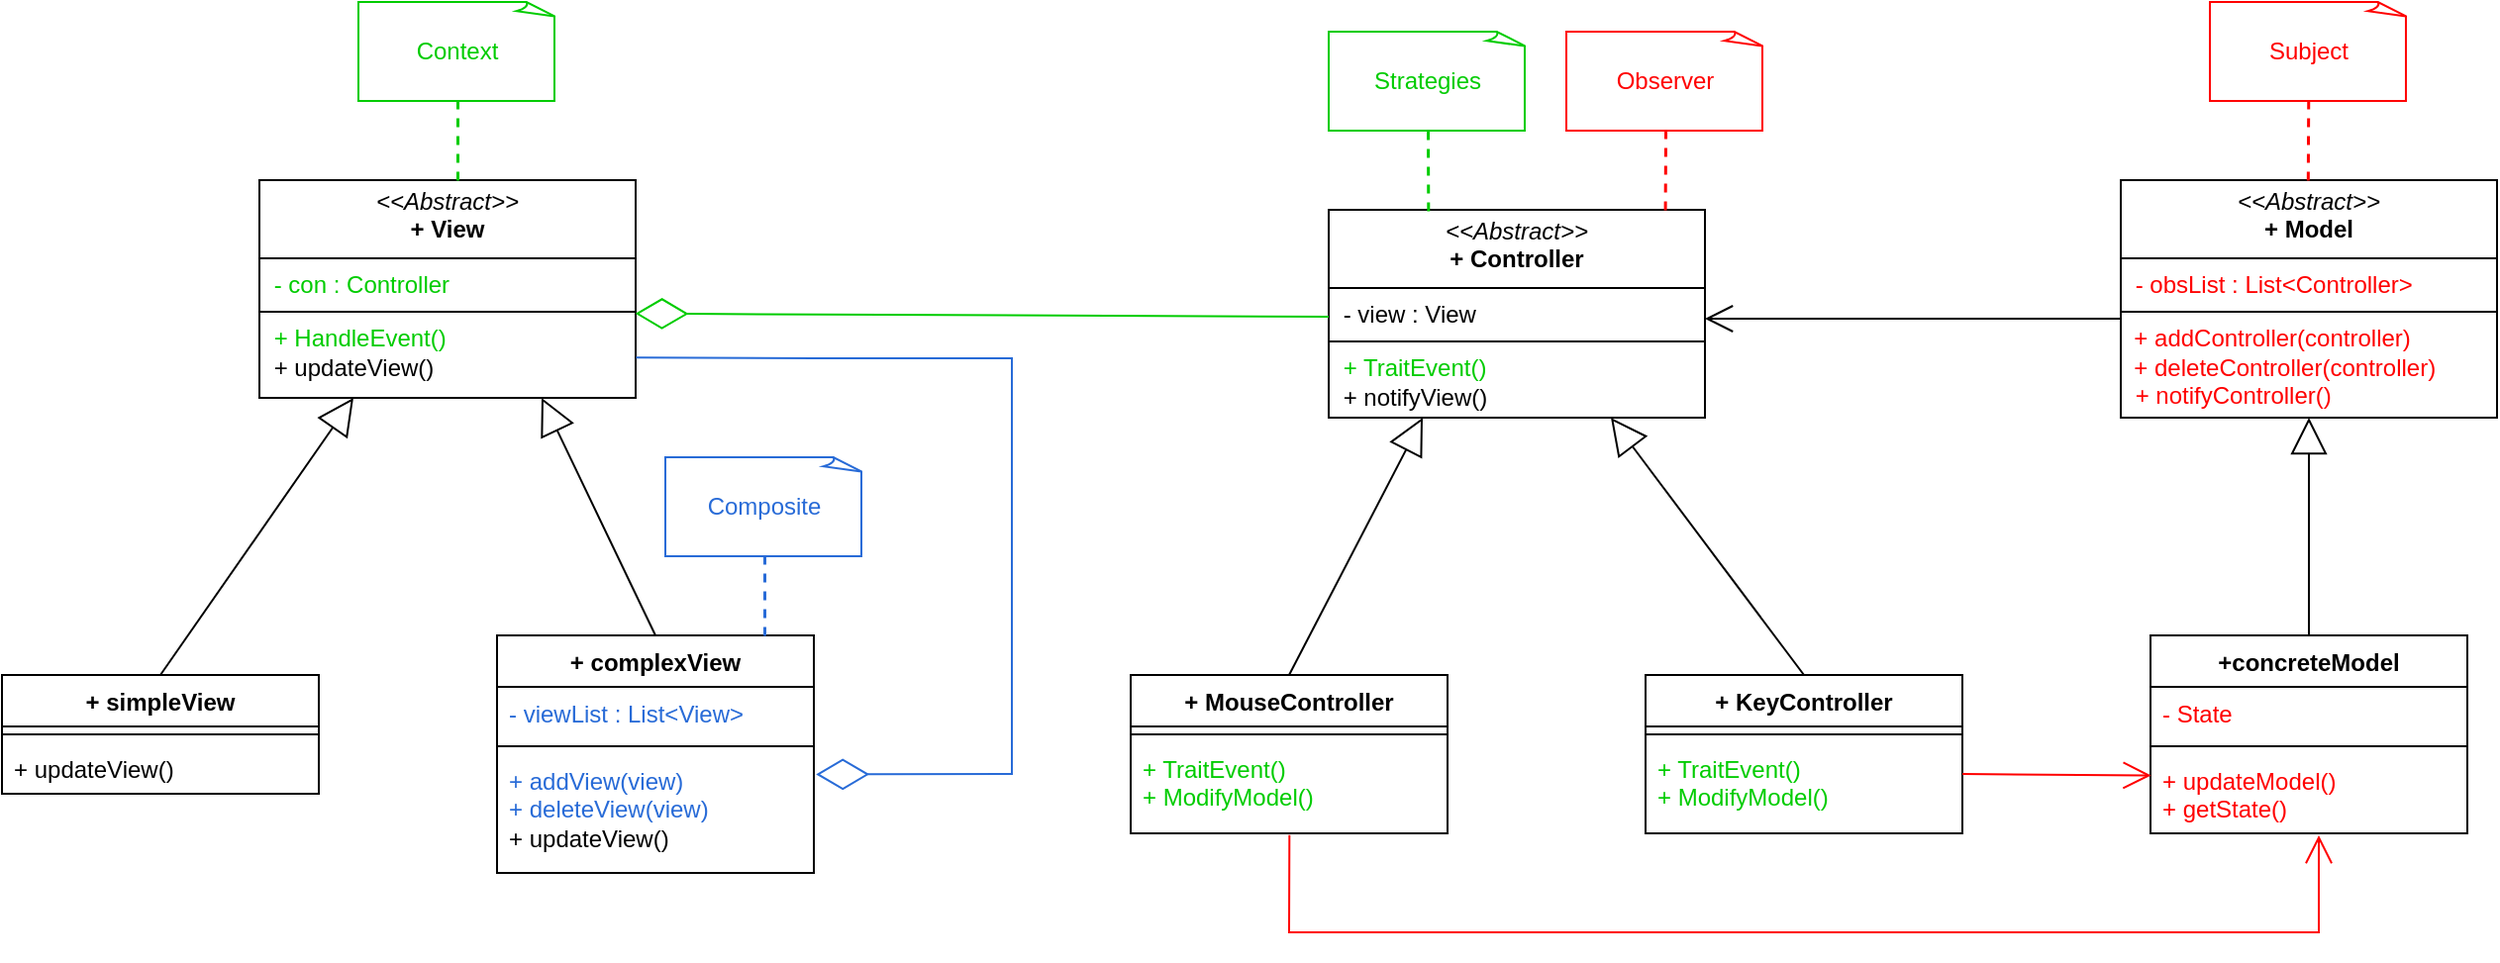 <mxfile version="26.1.1">
  <diagram name="Page-1" id="7hRWCEBqFAPLvH1NTwiv">
    <mxGraphModel dx="2130" dy="1008" grid="1" gridSize="10" guides="1" tooltips="1" connect="1" arrows="1" fold="1" page="1" pageScale="1" pageWidth="570" pageHeight="940" math="0" shadow="0">
      <root>
        <mxCell id="0" />
        <mxCell id="1" parent="0" />
        <mxCell id="5yFlR-ZElDVHn4iCH6Yo-45" value="&lt;p style=&quot;margin:0px;margin-top:4px;text-align:center;&quot;&gt;&lt;i&gt;&amp;lt;&amp;lt;Abstract&amp;gt;&amp;gt;&lt;/i&gt;&lt;br&gt;&lt;b&gt;+ Controller&lt;/b&gt;&lt;/p&gt;&lt;hr size=&quot;1&quot; style=&quot;border-style:solid;&quot;&gt;&lt;p style=&quot;margin:0px;margin-left:4px;&quot;&gt;&amp;nbsp;- view : View&lt;/p&gt;&lt;hr size=&quot;1&quot; style=&quot;border-style:solid;&quot;&gt;&lt;p style=&quot;margin:0px;margin-left:4px;&quot;&gt;&lt;font style=&quot;color: rgb(0, 204, 0);&quot;&gt;&amp;nbsp;+ TraitEvent()&lt;/font&gt;&lt;/p&gt;&lt;p style=&quot;margin:0px;margin-left:4px;&quot;&gt;&lt;font style=&quot;color: rgb(0, 0, 0);&quot;&gt;&amp;nbsp;+ notifyView()&lt;/font&gt;&lt;/p&gt;" style="verticalAlign=top;align=left;overflow=fill;html=1;whiteSpace=wrap;fillColor=none;" vertex="1" parent="1">
          <mxGeometry x="520" y="115" width="190" height="105" as="geometry" />
        </mxCell>
        <mxCell id="5yFlR-ZElDVHn4iCH6Yo-46" value="+ MouseController" style="swimlane;fontStyle=1;align=center;verticalAlign=top;childLayout=stackLayout;horizontal=1;startSize=26;horizontalStack=0;resizeParent=1;resizeParentMax=0;resizeLast=0;collapsible=1;marginBottom=0;whiteSpace=wrap;html=1;fillColor=none;" vertex="1" parent="1">
          <mxGeometry x="420" y="350" width="160" height="80" as="geometry" />
        </mxCell>
        <mxCell id="5yFlR-ZElDVHn4iCH6Yo-47" value="" style="line;strokeWidth=1;fillColor=none;align=left;verticalAlign=middle;spacingTop=-1;spacingLeft=3;spacingRight=3;rotatable=0;labelPosition=right;points=[];portConstraint=eastwest;strokeColor=inherit;" vertex="1" parent="5yFlR-ZElDVHn4iCH6Yo-46">
          <mxGeometry y="26" width="160" height="8" as="geometry" />
        </mxCell>
        <mxCell id="5yFlR-ZElDVHn4iCH6Yo-48" value="&lt;font style=&quot;color: rgb(0, 204, 0);&quot;&gt;+ TraitEvent()&lt;/font&gt;&lt;div&gt;&lt;font style=&quot;color: rgb(0, 204, 0);&quot;&gt;+ ModifyModel()&lt;/font&gt;&lt;/div&gt;" style="text;strokeColor=none;fillColor=none;align=left;verticalAlign=top;spacingLeft=4;spacingRight=4;overflow=hidden;rotatable=0;points=[[0,0.5],[1,0.5]];portConstraint=eastwest;whiteSpace=wrap;html=1;" vertex="1" parent="5yFlR-ZElDVHn4iCH6Yo-46">
          <mxGeometry y="34" width="160" height="46" as="geometry" />
        </mxCell>
        <mxCell id="5yFlR-ZElDVHn4iCH6Yo-49" value="+ KeyController" style="swimlane;fontStyle=1;align=center;verticalAlign=top;childLayout=stackLayout;horizontal=1;startSize=26;horizontalStack=0;resizeParent=1;resizeParentMax=0;resizeLast=0;collapsible=1;marginBottom=0;whiteSpace=wrap;html=1;fillColor=none;" vertex="1" parent="1">
          <mxGeometry x="680" y="350" width="160" height="80" as="geometry" />
        </mxCell>
        <mxCell id="5yFlR-ZElDVHn4iCH6Yo-50" value="" style="line;strokeWidth=1;fillColor=none;align=left;verticalAlign=middle;spacingTop=-1;spacingLeft=3;spacingRight=3;rotatable=0;labelPosition=right;points=[];portConstraint=eastwest;strokeColor=inherit;" vertex="1" parent="5yFlR-ZElDVHn4iCH6Yo-49">
          <mxGeometry y="26" width="160" height="8" as="geometry" />
        </mxCell>
        <mxCell id="5yFlR-ZElDVHn4iCH6Yo-51" value="&lt;font style=&quot;color: rgb(0, 204, 0);&quot;&gt;+ TraitEvent()&lt;/font&gt;&lt;div&gt;&lt;font style=&quot;color: rgb(0, 204, 0);&quot;&gt;+ ModifyModel()&lt;/font&gt;&lt;/div&gt;" style="text;strokeColor=none;fillColor=none;align=left;verticalAlign=top;spacingLeft=4;spacingRight=4;overflow=hidden;rotatable=0;points=[[0,0.5],[1,0.5]];portConstraint=eastwest;whiteSpace=wrap;html=1;" vertex="1" parent="5yFlR-ZElDVHn4iCH6Yo-49">
          <mxGeometry y="34" width="160" height="46" as="geometry" />
        </mxCell>
        <mxCell id="5yFlR-ZElDVHn4iCH6Yo-52" value="" style="endArrow=block;endFill=0;endSize=16;html=1;rounded=0;exitX=0.5;exitY=0;exitDx=0;exitDy=0;entryX=0.25;entryY=1;entryDx=0;entryDy=0;" edge="1" parent="1" source="5yFlR-ZElDVHn4iCH6Yo-46" target="5yFlR-ZElDVHn4iCH6Yo-45">
          <mxGeometry width="160" relative="1" as="geometry">
            <mxPoint x="310" y="260" as="sourcePoint" />
            <mxPoint x="470" y="260" as="targetPoint" />
          </mxGeometry>
        </mxCell>
        <mxCell id="5yFlR-ZElDVHn4iCH6Yo-53" value="" style="endArrow=block;endFill=0;endSize=16;html=1;rounded=0;exitX=0.5;exitY=0;exitDx=0;exitDy=0;entryX=0.75;entryY=1;entryDx=0;entryDy=0;" edge="1" parent="1" source="5yFlR-ZElDVHn4iCH6Yo-49" target="5yFlR-ZElDVHn4iCH6Yo-45">
          <mxGeometry width="160" relative="1" as="geometry">
            <mxPoint x="573" y="290" as="sourcePoint" />
            <mxPoint x="510" y="200" as="targetPoint" />
          </mxGeometry>
        </mxCell>
        <mxCell id="5yFlR-ZElDVHn4iCH6Yo-54" value="&lt;p style=&quot;margin:0px;margin-top:4px;text-align:center;&quot;&gt;&lt;font style=&quot;color: rgb(0, 0, 0);&quot;&gt;&lt;i style=&quot;&quot;&gt;&amp;lt;&amp;lt;Abstract&amp;gt;&amp;gt;&lt;/i&gt;&lt;br&gt;&lt;b style=&quot;&quot;&gt;+ View&lt;/b&gt;&lt;/font&gt;&lt;/p&gt;&lt;hr size=&quot;1&quot; style=&quot;border-style:solid;&quot;&gt;&lt;p style=&quot;margin:0px;margin-left:4px;&quot;&gt;&lt;font style=&quot;color: rgb(0, 204, 0);&quot;&gt;&amp;nbsp;&lt;font style=&quot;color: rgb(0, 204, 0);&quot;&gt;- con : Controller&lt;/font&gt;&lt;/font&gt;&lt;/p&gt;&lt;hr size=&quot;1&quot; style=&quot;border-style:solid;&quot;&gt;&lt;p style=&quot;margin:0px;margin-left:4px;&quot;&gt;&lt;font style=&quot;color: rgb(0, 204, 0);&quot;&gt;&amp;nbsp;+ HandleEvent()&lt;/font&gt;&lt;/p&gt;&lt;p style=&quot;margin:0px;margin-left:4px;&quot;&gt;&lt;font style=&quot;color: rgb(0, 0, 0);&quot;&gt;&amp;nbsp;+ updateView()&lt;/font&gt;&lt;/p&gt;" style="verticalAlign=top;align=left;overflow=fill;html=1;whiteSpace=wrap;fillColor=none;" vertex="1" parent="1">
          <mxGeometry x="-20" y="100" width="190" height="110" as="geometry" />
        </mxCell>
        <mxCell id="5yFlR-ZElDVHn4iCH6Yo-55" value="+ simpleView" style="swimlane;fontStyle=1;align=center;verticalAlign=top;childLayout=stackLayout;horizontal=1;startSize=26;horizontalStack=0;resizeParent=1;resizeParentMax=0;resizeLast=0;collapsible=1;marginBottom=0;whiteSpace=wrap;html=1;fillColor=none;" vertex="1" parent="1">
          <mxGeometry x="-150" y="350" width="160" height="60" as="geometry" />
        </mxCell>
        <mxCell id="5yFlR-ZElDVHn4iCH6Yo-56" value="" style="line;strokeWidth=1;fillColor=none;align=left;verticalAlign=middle;spacingTop=-1;spacingLeft=3;spacingRight=3;rotatable=0;labelPosition=right;points=[];portConstraint=eastwest;strokeColor=inherit;" vertex="1" parent="5yFlR-ZElDVHn4iCH6Yo-55">
          <mxGeometry y="26" width="160" height="8" as="geometry" />
        </mxCell>
        <mxCell id="5yFlR-ZElDVHn4iCH6Yo-57" value="&lt;font style=&quot;color: rgb(0, 0, 0);&quot;&gt;+ updateView()&lt;/font&gt;" style="text;strokeColor=none;fillColor=none;align=left;verticalAlign=top;spacingLeft=4;spacingRight=4;overflow=hidden;rotatable=0;points=[[0,0.5],[1,0.5]];portConstraint=eastwest;whiteSpace=wrap;html=1;" vertex="1" parent="5yFlR-ZElDVHn4iCH6Yo-55">
          <mxGeometry y="34" width="160" height="26" as="geometry" />
        </mxCell>
        <mxCell id="5yFlR-ZElDVHn4iCH6Yo-58" value="+ complexView" style="swimlane;fontStyle=1;align=center;verticalAlign=top;childLayout=stackLayout;horizontal=1;startSize=26;horizontalStack=0;resizeParent=1;resizeParentMax=0;resizeLast=0;collapsible=1;marginBottom=0;whiteSpace=wrap;html=1;fillColor=none;" vertex="1" parent="1">
          <mxGeometry x="100" y="330" width="160" height="120" as="geometry" />
        </mxCell>
        <mxCell id="5yFlR-ZElDVHn4iCH6Yo-59" value="&lt;font style=&quot;color: light-dark(rgb(40, 107, 215), rgb(237, 237, 237));&quot;&gt;- viewList : List&amp;lt;View&amp;gt;&lt;/font&gt;" style="text;strokeColor=none;fillColor=none;align=left;verticalAlign=top;spacingLeft=4;spacingRight=4;overflow=hidden;rotatable=0;points=[[0,0.5],[1,0.5]];portConstraint=eastwest;whiteSpace=wrap;html=1;" vertex="1" parent="5yFlR-ZElDVHn4iCH6Yo-58">
          <mxGeometry y="26" width="160" height="26" as="geometry" />
        </mxCell>
        <mxCell id="5yFlR-ZElDVHn4iCH6Yo-60" value="" style="line;strokeWidth=1;fillColor=none;align=left;verticalAlign=middle;spacingTop=-1;spacingLeft=3;spacingRight=3;rotatable=0;labelPosition=right;points=[];portConstraint=eastwest;strokeColor=inherit;" vertex="1" parent="5yFlR-ZElDVHn4iCH6Yo-58">
          <mxGeometry y="52" width="160" height="8" as="geometry" />
        </mxCell>
        <mxCell id="5yFlR-ZElDVHn4iCH6Yo-61" value="&lt;div&gt;&lt;font style=&quot;color: rgb(40, 107, 215);&quot;&gt;+ addView(view)&lt;/font&gt;&lt;/div&gt;&lt;div&gt;&lt;font style=&quot;color: rgb(40, 107, 215);&quot;&gt;+ deleteView(view)&lt;/font&gt;&lt;/div&gt;&lt;font style=&quot;color: rgb(0, 0, 0);&quot;&gt;+ updateView()&lt;/font&gt;" style="text;strokeColor=none;fillColor=none;align=left;verticalAlign=top;spacingLeft=4;spacingRight=4;overflow=hidden;rotatable=0;points=[[0,0.5],[1,0.5]];portConstraint=eastwest;whiteSpace=wrap;html=1;" vertex="1" parent="5yFlR-ZElDVHn4iCH6Yo-58">
          <mxGeometry y="60" width="160" height="60" as="geometry" />
        </mxCell>
        <mxCell id="5yFlR-ZElDVHn4iCH6Yo-62" value="" style="endArrow=block;endFill=0;endSize=16;html=1;rounded=0;exitX=0.5;exitY=0;exitDx=0;exitDy=0;entryX=0.25;entryY=1;entryDx=0;entryDy=0;" edge="1" parent="1" source="5yFlR-ZElDVHn4iCH6Yo-55" target="5yFlR-ZElDVHn4iCH6Yo-54">
          <mxGeometry width="160" relative="1" as="geometry">
            <mxPoint x="-78" y="330" as="sourcePoint" />
            <mxPoint x="10" y="255" as="targetPoint" />
          </mxGeometry>
        </mxCell>
        <mxCell id="5yFlR-ZElDVHn4iCH6Yo-63" value="" style="endArrow=block;endFill=0;endSize=16;html=1;rounded=0;exitX=0.5;exitY=0;exitDx=0;exitDy=0;entryX=0.75;entryY=1;entryDx=0;entryDy=0;" edge="1" parent="1" source="5yFlR-ZElDVHn4iCH6Yo-58" target="5yFlR-ZElDVHn4iCH6Yo-54">
          <mxGeometry width="160" relative="1" as="geometry">
            <mxPoint x="38" y="360" as="sourcePoint" />
            <mxPoint x="-60" y="220" as="targetPoint" />
          </mxGeometry>
        </mxCell>
        <mxCell id="5yFlR-ZElDVHn4iCH6Yo-64" value="" style="endArrow=diamondThin;endFill=0;endSize=24;html=1;rounded=0;entryX=0.999;entryY=0.613;entryDx=0;entryDy=0;entryPerimeter=0;strokeColor=#00CC00;" edge="1" parent="1" target="5yFlR-ZElDVHn4iCH6Yo-54">
          <mxGeometry width="160" relative="1" as="geometry">
            <mxPoint x="520" y="169" as="sourcePoint" />
            <mxPoint x="38" y="220" as="targetPoint" />
          </mxGeometry>
        </mxCell>
        <mxCell id="5yFlR-ZElDVHn4iCH6Yo-65" value="" style="endArrow=diamondThin;endFill=0;endSize=24;html=1;rounded=0;entryX=1.007;entryY=0.17;entryDx=0;entryDy=0;entryPerimeter=0;exitX=1.001;exitY=0.815;exitDx=0;exitDy=0;exitPerimeter=0;fillColor=#b1ddf0;strokeColor=#286BD7;" edge="1" parent="1" source="5yFlR-ZElDVHn4iCH6Yo-54" target="5yFlR-ZElDVHn4iCH6Yo-61">
          <mxGeometry width="160" relative="1" as="geometry">
            <mxPoint x="360" y="190" as="sourcePoint" />
            <mxPoint x="270" y="390" as="targetPoint" />
            <Array as="points">
              <mxPoint x="260" y="190" />
              <mxPoint x="360" y="190" />
              <mxPoint x="360" y="400" />
            </Array>
          </mxGeometry>
        </mxCell>
        <mxCell id="5yFlR-ZElDVHn4iCH6Yo-66" value="&lt;font style=&quot;color: rgb(255, 0, 0);&quot;&gt;Observer&lt;/font&gt;" style="whiteSpace=wrap;html=1;shape=mxgraph.basic.document;fillColor=none;strokeColor=#FF0000;" vertex="1" parent="1">
          <mxGeometry x="640" y="25" width="100" height="50" as="geometry" />
        </mxCell>
        <mxCell id="5yFlR-ZElDVHn4iCH6Yo-67" value="&lt;font color=&quot;#00cc00&quot;&gt;Context&lt;/font&gt;" style="whiteSpace=wrap;html=1;shape=mxgraph.basic.document;fillColor=none;strokeColor=#00CC00;" vertex="1" parent="1">
          <mxGeometry x="30" y="10" width="100" height="50" as="geometry" />
        </mxCell>
        <mxCell id="5yFlR-ZElDVHn4iCH6Yo-68" value="&lt;font color=&quot;#00cc00&quot;&gt;Strategies&lt;/font&gt;" style="whiteSpace=wrap;html=1;shape=mxgraph.basic.document;fillColor=none;strokeColor=#00CC00;" vertex="1" parent="1">
          <mxGeometry x="520" y="25" width="100" height="50" as="geometry" />
        </mxCell>
        <mxCell id="5yFlR-ZElDVHn4iCH6Yo-69" value="&lt;font color=&quot;#286bd7&quot;&gt;Composite&lt;/font&gt;" style="whiteSpace=wrap;html=1;shape=mxgraph.basic.document;fillColor=none;strokeColor=#286BD7;" vertex="1" parent="1">
          <mxGeometry x="185" y="240" width="100" height="50" as="geometry" />
        </mxCell>
        <mxCell id="5yFlR-ZElDVHn4iCH6Yo-70" value="" style="endArrow=none;html=1;strokeColor=#286BD7;bendable=1;rounded=0;endFill=0;endSize=4;startArrow=none;startFill=0;startSize=4;jumpStyle=none;jumpSize=0;targetPerimeterSpacing=15;dashed=1;strokeWidth=1.5;entryX=0.5;entryY=1;entryDx=0;entryDy=0;entryPerimeter=0;" edge="1" parent="1" target="5yFlR-ZElDVHn4iCH6Yo-69">
          <mxGeometry width="50" height="50" relative="1" as="geometry">
            <mxPoint x="235" y="330" as="sourcePoint" />
            <mxPoint x="200" y="270" as="targetPoint" />
          </mxGeometry>
        </mxCell>
        <mxCell id="5yFlR-ZElDVHn4iCH6Yo-71" value="" style="endArrow=none;html=1;strokeColor=#00CC00;bendable=0;rounded=0;endFill=0;endSize=4;startArrow=none;startFill=0;startSize=4;jumpStyle=none;jumpSize=0;targetPerimeterSpacing=15;dashed=1;strokeWidth=1.5;entryX=0.5;entryY=1;entryDx=0;entryDy=0;entryPerimeter=0;exitX=0.264;exitY=0.005;exitDx=0;exitDy=0;exitPerimeter=0;" edge="1" parent="1" source="5yFlR-ZElDVHn4iCH6Yo-45" target="5yFlR-ZElDVHn4iCH6Yo-68">
          <mxGeometry width="50" height="50" relative="1" as="geometry">
            <mxPoint x="570" y="110" as="sourcePoint" />
            <mxPoint x="619.78" y="75" as="targetPoint" />
          </mxGeometry>
        </mxCell>
        <mxCell id="5yFlR-ZElDVHn4iCH6Yo-72" value="" style="endArrow=none;html=1;strokeColor=#00CC00;bendable=0;rounded=0;endFill=0;endSize=4;startArrow=none;startFill=0;startSize=4;jumpStyle=none;jumpSize=0;targetPerimeterSpacing=15;dashed=1;strokeWidth=1.5;entryX=0.5;entryY=1;entryDx=0;entryDy=0;entryPerimeter=0;" edge="1" parent="1" target="5yFlR-ZElDVHn4iCH6Yo-67">
          <mxGeometry width="50" height="50" relative="1" as="geometry">
            <mxPoint x="80" y="100" as="sourcePoint" />
            <mxPoint x="10.22" y="60" as="targetPoint" />
          </mxGeometry>
        </mxCell>
        <mxCell id="5yFlR-ZElDVHn4iCH6Yo-73" value="" style="endArrow=none;html=1;strokeColor=#FF0000;bendable=0;rounded=0;endFill=0;endSize=4;startArrow=none;startFill=0;startSize=4;jumpStyle=none;jumpSize=0;targetPerimeterSpacing=15;dashed=1;strokeWidth=1.5;entryX=0.5;entryY=1;entryDx=0;entryDy=0;entryPerimeter=0;" edge="1" parent="1">
          <mxGeometry width="50" height="50" relative="1" as="geometry">
            <mxPoint x="689.8" y="115" as="sourcePoint" />
            <mxPoint x="690.02" y="75" as="targetPoint" />
          </mxGeometry>
        </mxCell>
        <mxCell id="5yFlR-ZElDVHn4iCH6Yo-74" value="" style="group" vertex="1" connectable="0" parent="1">
          <mxGeometry x="920" y="10" width="190" height="420" as="geometry" />
        </mxCell>
        <mxCell id="5yFlR-ZElDVHn4iCH6Yo-75" value="&lt;p style=&quot;margin:0px;margin-top:4px;text-align:center;&quot;&gt;&lt;i&gt;&amp;lt;&amp;lt;Abstract&amp;gt;&amp;gt;&lt;/i&gt;&lt;br&gt;&lt;b&gt;+ Model&lt;/b&gt;&lt;/p&gt;&lt;hr size=&quot;1&quot; style=&quot;border-style:solid;&quot;&gt;&lt;p style=&quot;margin:0px;margin-left:4px;&quot;&gt;&lt;font style=&quot;color: rgb(255, 0, 0);&quot;&gt;&amp;nbsp;- obsList : List&amp;lt;Controller&amp;gt;&lt;/font&gt;&lt;/p&gt;&lt;hr size=&quot;1&quot; style=&quot;border-style:solid;&quot;&gt;&lt;div&gt;&amp;nbsp; &lt;font style=&quot;color: rgb(255, 0, 0);&quot;&gt;+ addController(controller)&lt;/font&gt;&lt;/div&gt;&lt;div&gt;&lt;font style=&quot;color: rgb(255, 0, 0);&quot;&gt;&amp;nbsp; + deleteController(controller)&lt;/font&gt;&lt;/div&gt;&lt;p style=&quot;margin:0px;margin-left:4px;&quot;&gt;&lt;font style=&quot;color: rgb(255, 0, 0);&quot;&gt;&amp;nbsp;+ notifyController()&lt;/font&gt;&lt;/p&gt;" style="verticalAlign=top;align=left;overflow=fill;html=1;whiteSpace=wrap;fillColor=none;" vertex="1" parent="5yFlR-ZElDVHn4iCH6Yo-74">
          <mxGeometry y="90" width="190" height="120" as="geometry" />
        </mxCell>
        <mxCell id="5yFlR-ZElDVHn4iCH6Yo-76" value="&lt;div style=&quot;text-align: start;&quot;&gt;&lt;span style=&quot;background-color: transparent; color: light-dark(rgb(0, 0, 0), rgb(255, 255, 255));&quot;&gt;+concreteModel&lt;/span&gt;&lt;/div&gt;" style="swimlane;fontStyle=1;align=center;verticalAlign=top;childLayout=stackLayout;horizontal=1;startSize=26;horizontalStack=0;resizeParent=1;resizeParentMax=0;resizeLast=0;collapsible=1;marginBottom=0;whiteSpace=wrap;html=1;fillColor=none;" vertex="1" parent="5yFlR-ZElDVHn4iCH6Yo-74">
          <mxGeometry x="15" y="320" width="160" height="100" as="geometry" />
        </mxCell>
        <mxCell id="5yFlR-ZElDVHn4iCH6Yo-77" value="&lt;font style=&quot;color: rgb(255, 0, 0);&quot;&gt;- State&lt;/font&gt;" style="text;strokeColor=none;fillColor=none;align=left;verticalAlign=top;spacingLeft=4;spacingRight=4;overflow=hidden;rotatable=0;points=[[0,0.5],[1,0.5]];portConstraint=eastwest;whiteSpace=wrap;html=1;" vertex="1" parent="5yFlR-ZElDVHn4iCH6Yo-76">
          <mxGeometry y="26" width="160" height="26" as="geometry" />
        </mxCell>
        <mxCell id="5yFlR-ZElDVHn4iCH6Yo-78" value="" style="line;strokeWidth=1;fillColor=none;align=left;verticalAlign=middle;spacingTop=-1;spacingLeft=3;spacingRight=3;rotatable=0;labelPosition=right;points=[];portConstraint=eastwest;strokeColor=inherit;" vertex="1" parent="5yFlR-ZElDVHn4iCH6Yo-76">
          <mxGeometry y="52" width="160" height="8" as="geometry" />
        </mxCell>
        <mxCell id="5yFlR-ZElDVHn4iCH6Yo-79" value="&lt;font style=&quot;color: rgb(255, 0, 0);&quot;&gt;+ updateModel()&lt;/font&gt;&lt;div&gt;&lt;font style=&quot;color: rgb(255, 0, 0);&quot;&gt;+ getState()&lt;/font&gt;&lt;/div&gt;" style="text;strokeColor=none;fillColor=none;align=left;verticalAlign=top;spacingLeft=4;spacingRight=4;overflow=hidden;rotatable=0;points=[[0,0.5],[1,0.5]];portConstraint=eastwest;whiteSpace=wrap;html=1;" vertex="1" parent="5yFlR-ZElDVHn4iCH6Yo-76">
          <mxGeometry y="60" width="160" height="40" as="geometry" />
        </mxCell>
        <mxCell id="5yFlR-ZElDVHn4iCH6Yo-80" value="" style="endArrow=block;endFill=0;endSize=16;html=1;rounded=0;exitX=0.5;exitY=0;exitDx=0;exitDy=0;entryX=0.5;entryY=1;entryDx=0;entryDy=0;" edge="1" parent="5yFlR-ZElDVHn4iCH6Yo-74" source="5yFlR-ZElDVHn4iCH6Yo-76" target="5yFlR-ZElDVHn4iCH6Yo-75">
          <mxGeometry width="160" relative="1" as="geometry">
            <mxPoint x="370" y="350" as="sourcePoint" />
            <mxPoint x="468" y="210" as="targetPoint" />
          </mxGeometry>
        </mxCell>
        <mxCell id="5yFlR-ZElDVHn4iCH6Yo-81" value="&lt;font color=&quot;#ff0000&quot;&gt;Subject&lt;/font&gt;" style="whiteSpace=wrap;html=1;shape=mxgraph.basic.document;fillColor=none;strokeColor=#FF0000;" vertex="1" parent="5yFlR-ZElDVHn4iCH6Yo-74">
          <mxGeometry x="45" width="100" height="50" as="geometry" />
        </mxCell>
        <mxCell id="5yFlR-ZElDVHn4iCH6Yo-82" value="" style="endArrow=none;html=1;strokeColor=#FF0000;bendable=0;rounded=0;endFill=0;endSize=4;startArrow=none;startFill=0;startSize=4;jumpStyle=none;jumpSize=0;targetPerimeterSpacing=15;dashed=1;strokeWidth=1.5;entryX=0.5;entryY=1;entryDx=0;entryDy=0;entryPerimeter=0;" edge="1" parent="5yFlR-ZElDVHn4iCH6Yo-74">
          <mxGeometry width="50" height="50" relative="1" as="geometry">
            <mxPoint x="94.41" y="90" as="sourcePoint" />
            <mxPoint x="94.63" y="50" as="targetPoint" />
          </mxGeometry>
        </mxCell>
        <mxCell id="5yFlR-ZElDVHn4iCH6Yo-83" value="" style="endArrow=open;endFill=1;endSize=12;html=1;rounded=0;" edge="1" parent="1">
          <mxGeometry width="160" relative="1" as="geometry">
            <mxPoint x="920" y="170" as="sourcePoint" />
            <mxPoint x="710" y="170" as="targetPoint" />
          </mxGeometry>
        </mxCell>
        <mxCell id="5yFlR-ZElDVHn4iCH6Yo-84" value="" style="endArrow=open;endFill=1;endSize=12;html=1;rounded=0;strokeColor=#FF0000;entryX=0.002;entryY=0.269;entryDx=0;entryDy=0;entryPerimeter=0;" edge="1" parent="1" target="5yFlR-ZElDVHn4iCH6Yo-79">
          <mxGeometry width="160" relative="1" as="geometry">
            <mxPoint x="840" y="400" as="sourcePoint" />
            <mxPoint x="930" y="400" as="targetPoint" />
          </mxGeometry>
        </mxCell>
        <mxCell id="5yFlR-ZElDVHn4iCH6Yo-85" value="" style="endArrow=open;endFill=1;endSize=12;html=1;rounded=0;strokeColor=#FF0000;exitX=0.501;exitY=1.019;exitDx=0;exitDy=0;exitPerimeter=0;" edge="1" parent="1" source="5yFlR-ZElDVHn4iCH6Yo-48">
          <mxGeometry width="160" relative="1" as="geometry">
            <mxPoint x="500" y="439" as="sourcePoint" />
            <mxPoint x="1020" y="431" as="targetPoint" />
            <Array as="points">
              <mxPoint x="500" y="480" />
              <mxPoint x="1020" y="480" />
            </Array>
          </mxGeometry>
        </mxCell>
      </root>
    </mxGraphModel>
  </diagram>
</mxfile>

